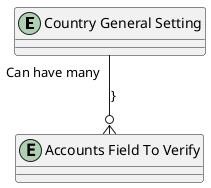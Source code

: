 @startuml
entity "Country General Setting" as CGS {
}
entity "Accounts Field To Verify" as AFTV {
}
CGS --o{ AFTV : "Can have many"}
@enduml